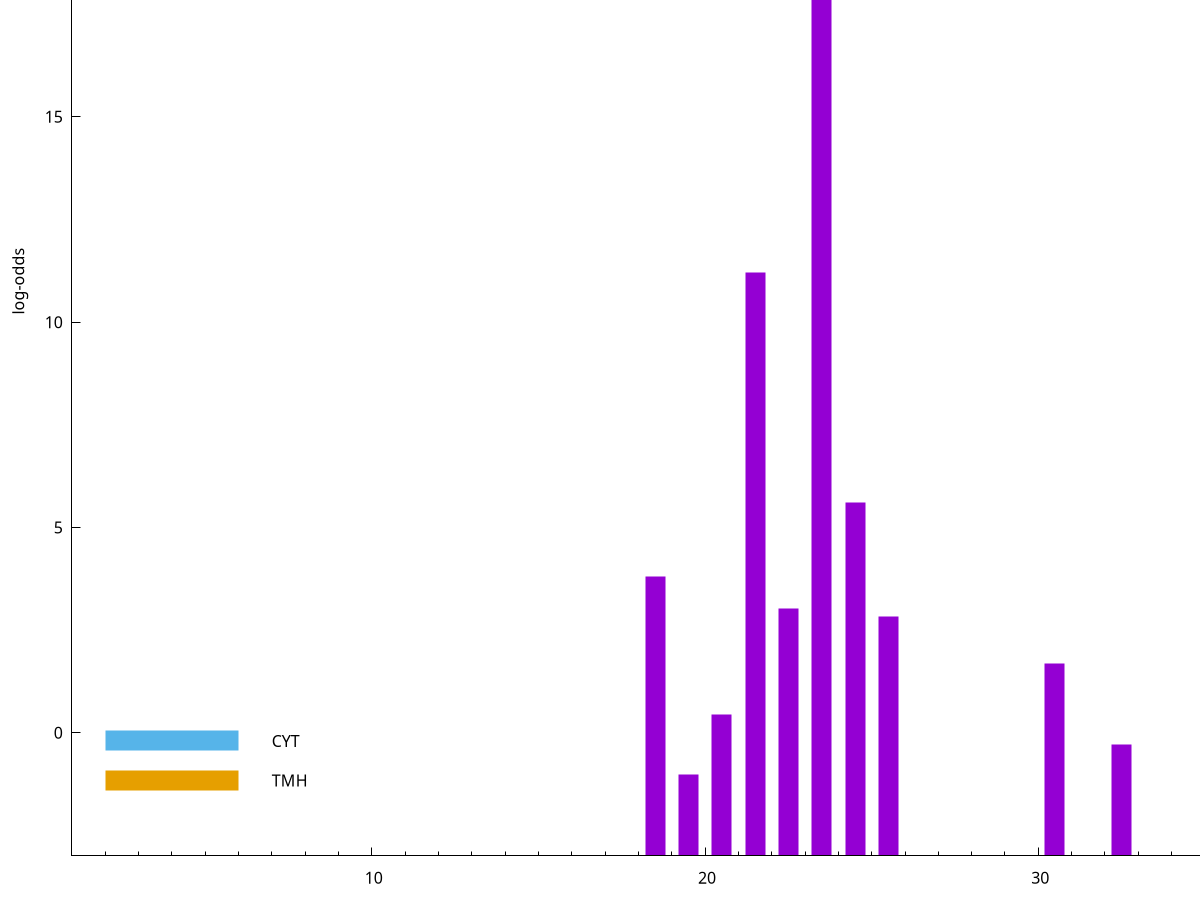 set title "LipoP predictions for SRR4017833.gff"
set size 2., 1.4
set xrange [1:70] 
set mxtics 10
set yrange [-3:25]
set y2range [0:28]
set ylabel "log-odds"
set term postscript eps color solid "Helvetica" 30
set output "SRR4017833.gff228.eps"
set arrow from 2,19.6659 to 6,19.6659 nohead lt 1 lw 20
set label "SpI" at 7,19.6659
set arrow from 2,-0.200913 to 6,-0.200913 nohead lt 3 lw 20
set label "CYT" at 7,-0.200913
set arrow from 2,-1.16039 to 6,-1.16039 nohead lt 4 lw 20
set label "TMH" at 7,-1.16039
set arrow from 2,19.6659 to 6,19.6659 nohead lt 1 lw 20
set label "SpI" at 7,19.6659
# NOTE: The scores below are the log-odds scores with the threshold
# NOTE: subtracted (a hack to make gnuplot make the histogram all
# NOTE: look nice).
plot "-" axes x1y2 title "" with impulses lt 1 lw 20
23.500000 22.661700
21.500000 14.212000
24.500000 8.614710
18.500000 6.814510
22.500000 6.020240
25.500000 5.828550
30.500000 4.689490
20.500000 3.437040
32.500000 2.718478
19.500000 1.976440
e
exit
